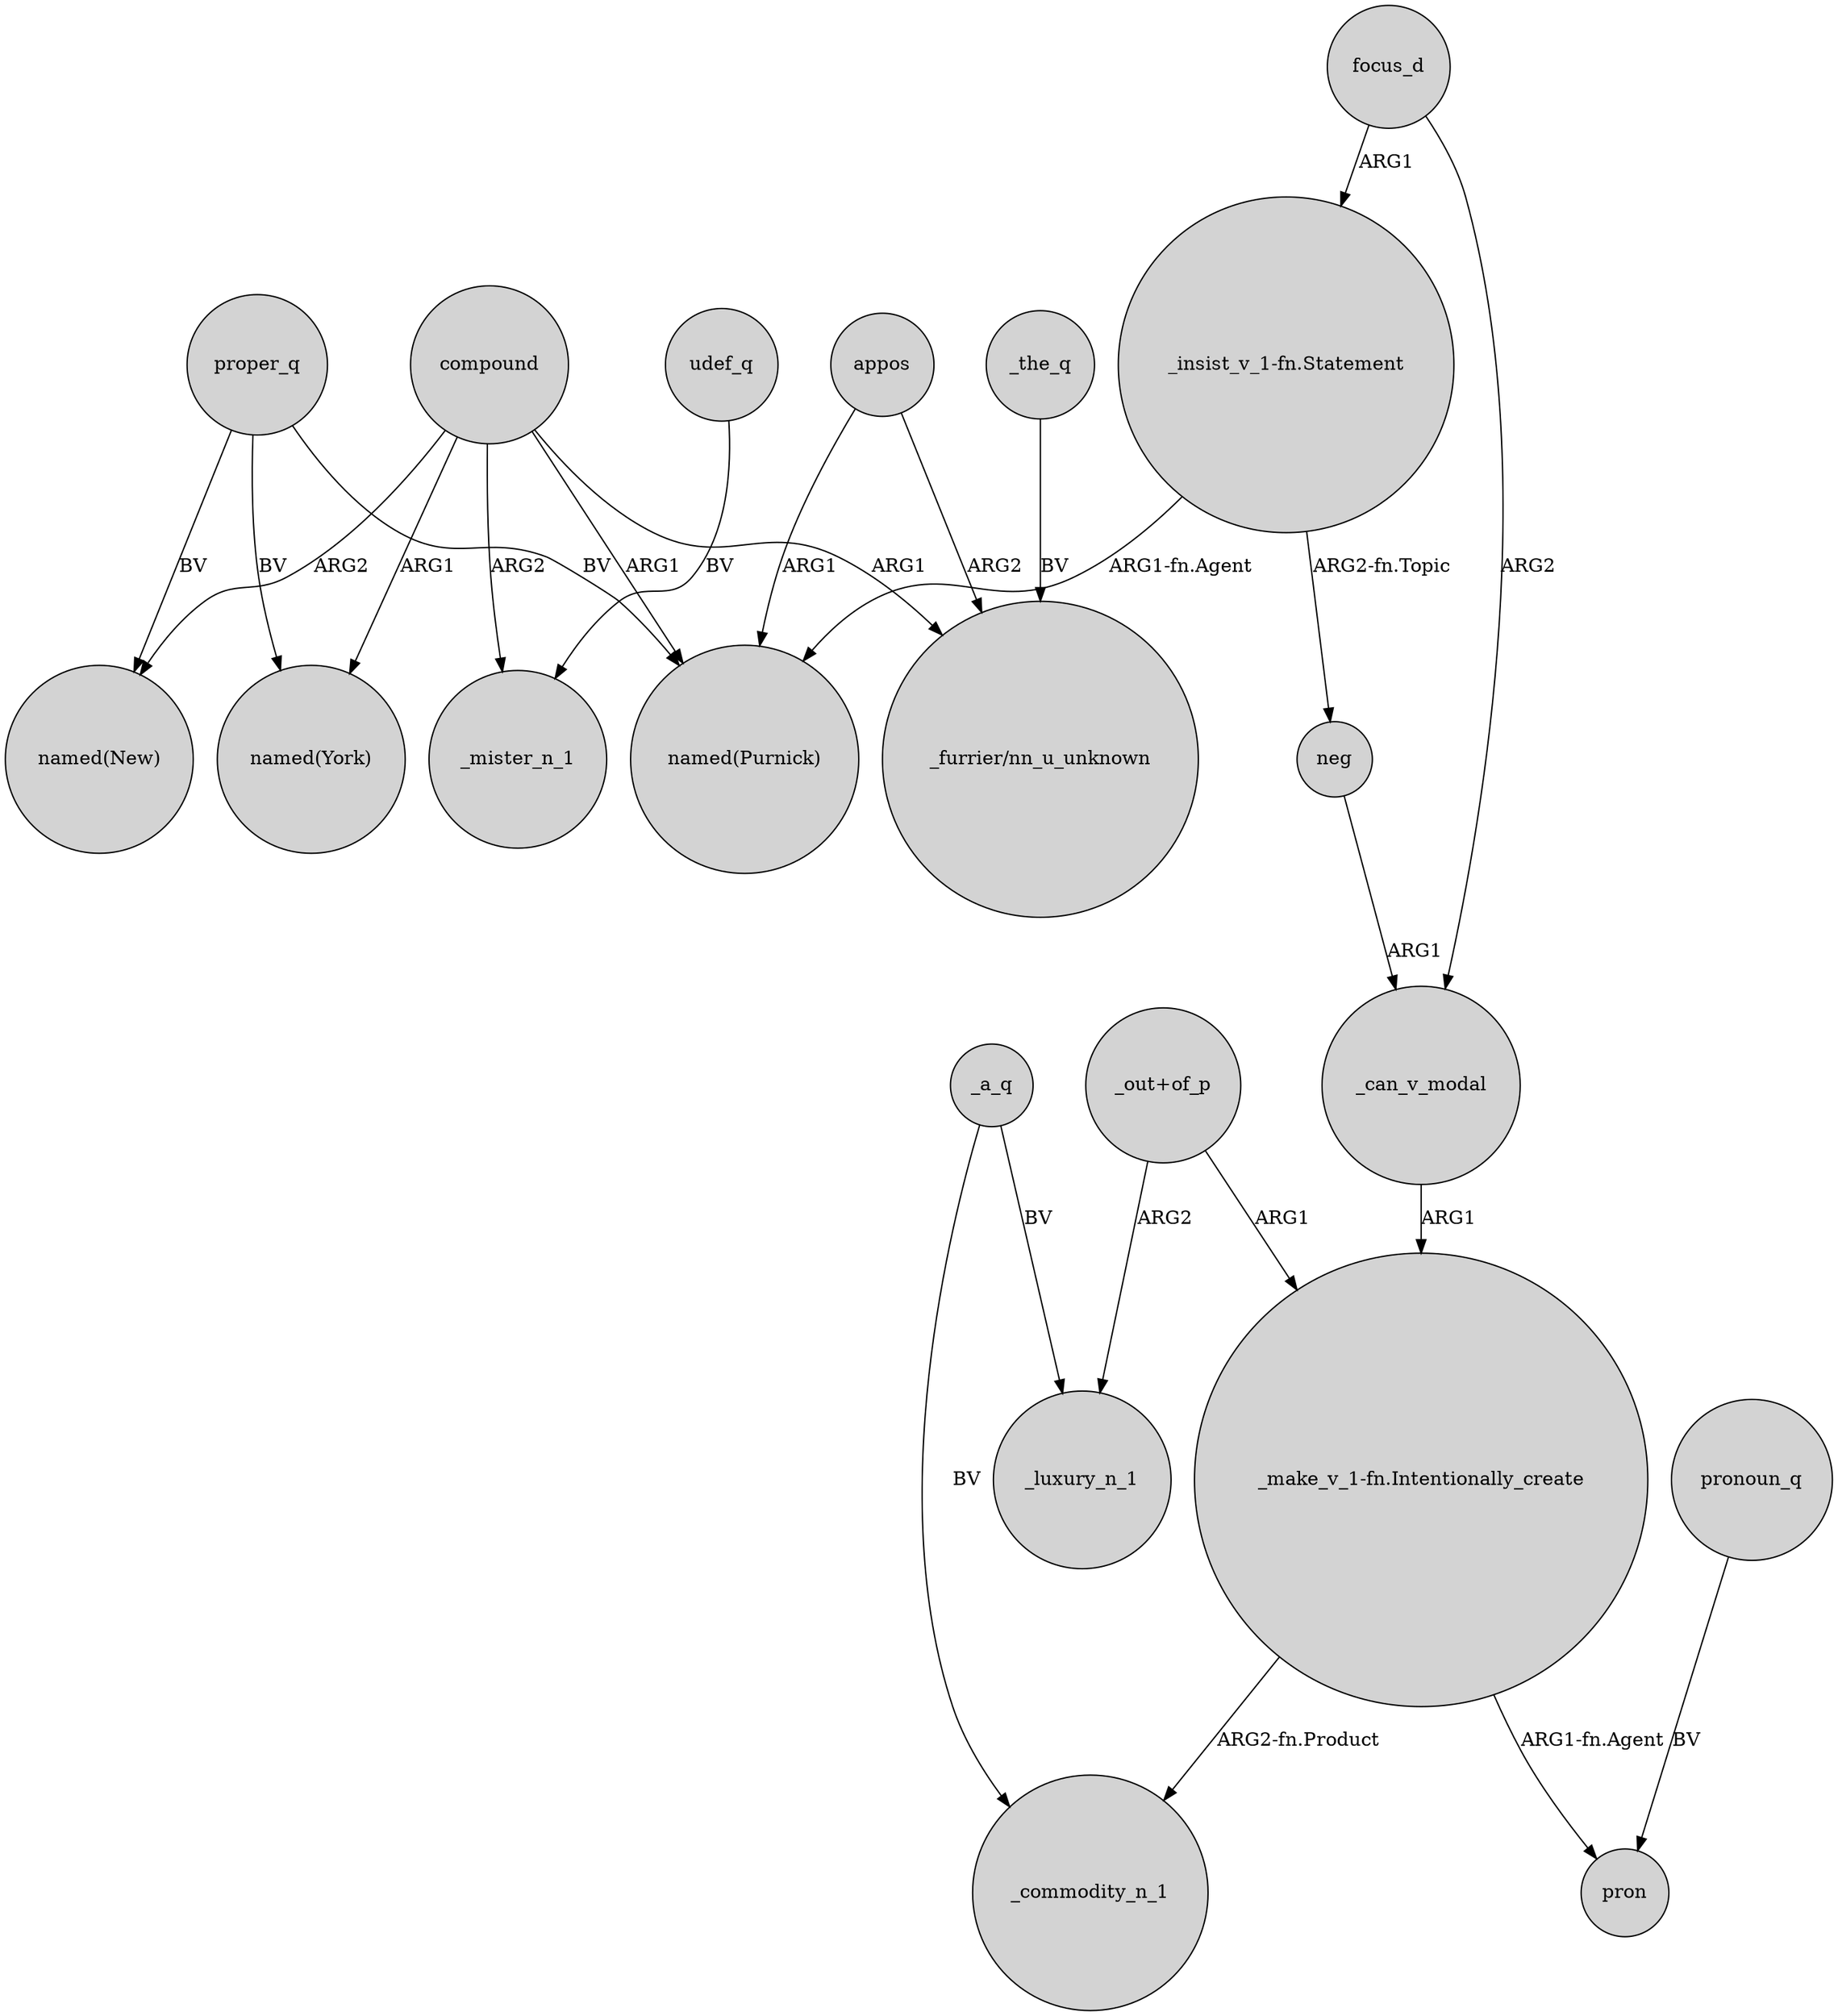 digraph {
	node [shape=circle style=filled]
	proper_q -> "named(Purnick)" [label=BV]
	compound -> "named(New)" [label=ARG2]
	focus_d -> "_insist_v_1-fn.Statement" [label=ARG1]
	"_insist_v_1-fn.Statement" -> "named(Purnick)" [label="ARG1-fn.Agent"]
	proper_q -> "named(New)" [label=BV]
	appos -> "named(Purnick)" [label=ARG1]
	compound -> _mister_n_1 [label=ARG2]
	udef_q -> _mister_n_1 [label=BV]
	compound -> "_furrier/nn_u_unknown" [label=ARG1]
	"_insist_v_1-fn.Statement" -> neg [label="ARG2-fn.Topic"]
	appos -> "_furrier/nn_u_unknown" [label=ARG2]
	"_make_v_1-fn.Intentionally_create" -> _commodity_n_1 [label="ARG2-fn.Product"]
	_a_q -> _commodity_n_1 [label=BV]
	pronoun_q -> pron [label=BV]
	_a_q -> _luxury_n_1 [label=BV]
	compound -> "named(York)" [label=ARG1]
	"_out+of_p" -> "_make_v_1-fn.Intentionally_create" [label=ARG1]
	_the_q -> "_furrier/nn_u_unknown" [label=BV]
	compound -> "named(Purnick)" [label=ARG1]
	"_make_v_1-fn.Intentionally_create" -> pron [label="ARG1-fn.Agent"]
	_can_v_modal -> "_make_v_1-fn.Intentionally_create" [label=ARG1]
	"_out+of_p" -> _luxury_n_1 [label=ARG2]
	proper_q -> "named(York)" [label=BV]
	focus_d -> _can_v_modal [label=ARG2]
	neg -> _can_v_modal [label=ARG1]
}
